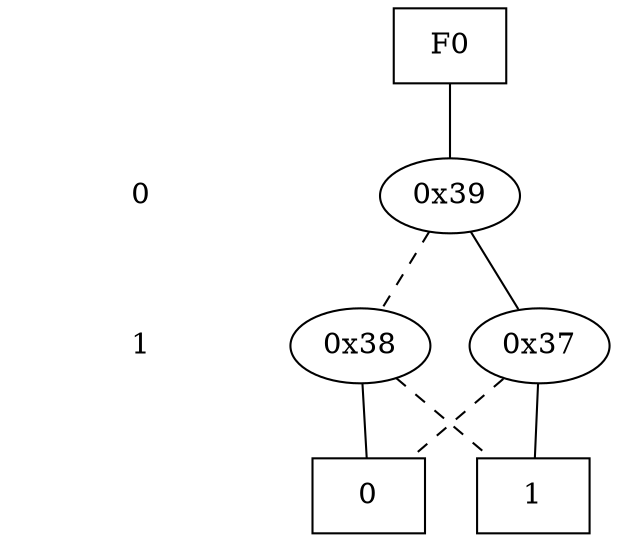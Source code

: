 digraph "DD" {
size = "7.5,10"
center = true;
edge [dir = none];
{ node [shape = plaintext];
  edge [style = invis];
  "CONST NODES" [style = invis];
" 0 " -> " 1 " -> "CONST NODES"; 
}
{ rank = same; node [shape = box]; edge [style = invis];
"F0"; }
{ rank = same; " 0 ";
"0x39";
}
{ rank = same; " 1 ";
"0x38";
"0x37";
}
{ rank = same; "CONST NODES";
{ node [shape = box]; "0x2f";
"0x2e";
}
}
"F0" -> "0x39" [style = solid];
"0x39" -> "0x37";
"0x39" -> "0x38" [style = dashed];
"0x38" -> "0x2f";
"0x38" -> "0x2e" [style = dashed];
"0x37" -> "0x2e";
"0x37" -> "0x2f" [style = dashed];
"0x2f" [label = "0"];
"0x2e" [label = "1"];
}
